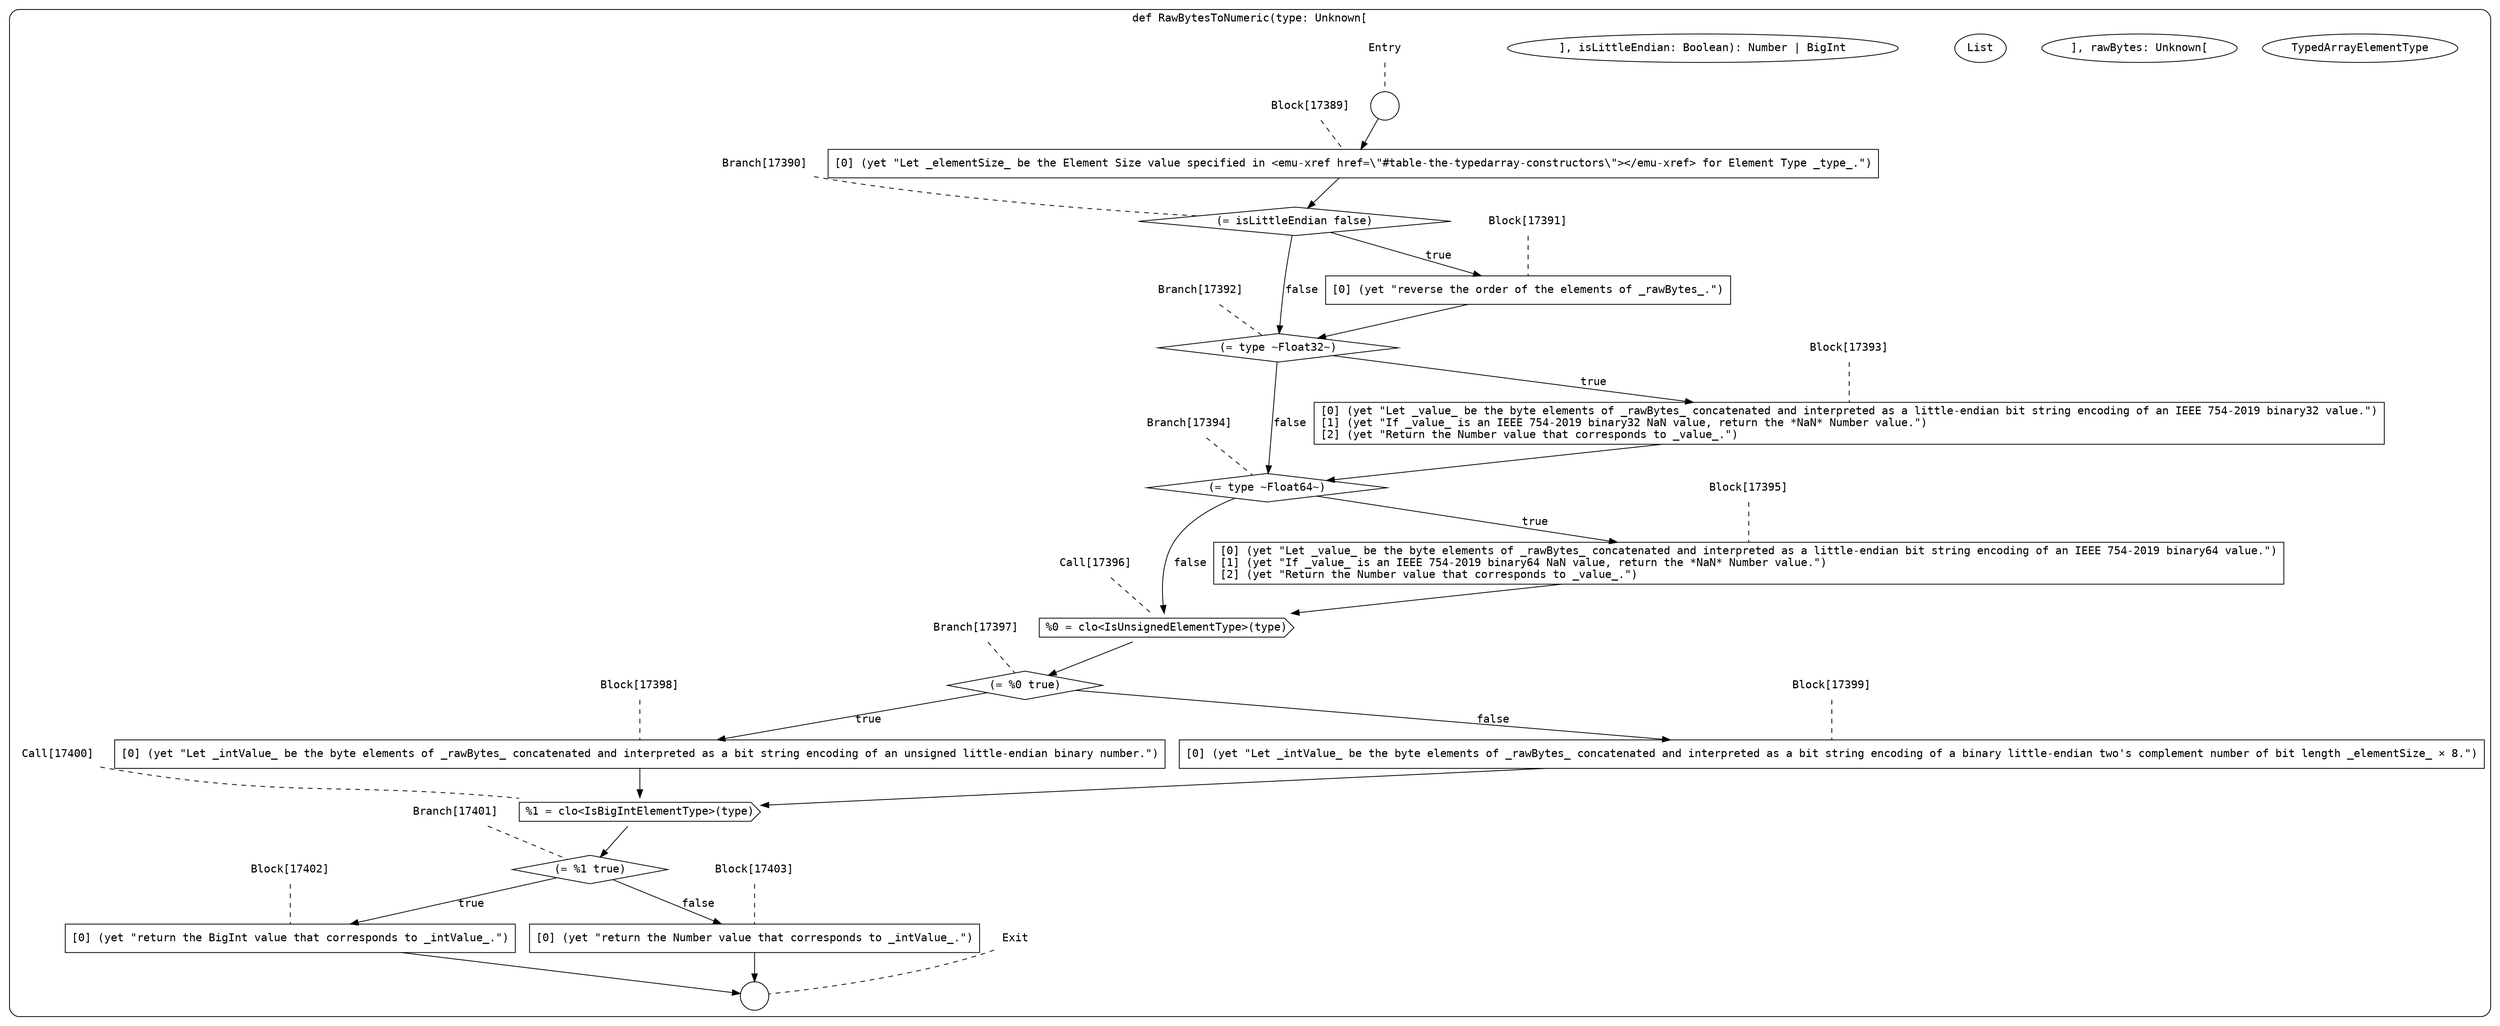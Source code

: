 digraph {
  graph [fontname = "Consolas"]
  node [fontname = "Consolas"]
  edge [fontname = "Consolas"]
  subgraph cluster2478 {
    label = "def RawBytesToNumeric(type: Unknown["TypedArrayElementType"], rawBytes: Unknown["List"], isLittleEndian: Boolean): Number | BigInt"
    style = rounded
    cluster2478_entry_name [shape=none, label=<<font color="black">Entry</font>>]
    cluster2478_entry_name -> cluster2478_entry [arrowhead=none, color="black", style=dashed]
    cluster2478_entry [shape=circle label=" " color="black" fillcolor="white" style=filled]
    cluster2478_entry -> node17389 [color="black"]
    cluster2478_exit_name [shape=none, label=<<font color="black">Exit</font>>]
    cluster2478_exit_name -> cluster2478_exit [arrowhead=none, color="black", style=dashed]
    cluster2478_exit [shape=circle label=" " color="black" fillcolor="white" style=filled]
    node17389_name [shape=none, label=<<font color="black">Block[17389]</font>>]
    node17389_name -> node17389 [arrowhead=none, color="black", style=dashed]
    node17389 [shape=box, label=<<font color="black">[0] (yet &quot;Let _elementSize_ be the Element Size value specified in &lt;emu-xref href=\&quot;#table-the-typedarray-constructors\&quot;&gt;&lt;/emu-xref&gt; for Element Type _type_.&quot;)<BR ALIGN="LEFT"/></font>> color="black" fillcolor="white", style=filled]
    node17389 -> node17390 [color="black"]
    node17390_name [shape=none, label=<<font color="black">Branch[17390]</font>>]
    node17390_name -> node17390 [arrowhead=none, color="black", style=dashed]
    node17390 [shape=diamond, label=<<font color="black">(= isLittleEndian false)</font>> color="black" fillcolor="white", style=filled]
    node17390 -> node17391 [label=<<font color="black">true</font>> color="black"]
    node17390 -> node17392 [label=<<font color="black">false</font>> color="black"]
    node17391_name [shape=none, label=<<font color="black">Block[17391]</font>>]
    node17391_name -> node17391 [arrowhead=none, color="black", style=dashed]
    node17391 [shape=box, label=<<font color="black">[0] (yet &quot;reverse the order of the elements of _rawBytes_.&quot;)<BR ALIGN="LEFT"/></font>> color="black" fillcolor="white", style=filled]
    node17391 -> node17392 [color="black"]
    node17392_name [shape=none, label=<<font color="black">Branch[17392]</font>>]
    node17392_name -> node17392 [arrowhead=none, color="black", style=dashed]
    node17392 [shape=diamond, label=<<font color="black">(= type ~Float32~)</font>> color="black" fillcolor="white", style=filled]
    node17392 -> node17393 [label=<<font color="black">true</font>> color="black"]
    node17392 -> node17394 [label=<<font color="black">false</font>> color="black"]
    node17393_name [shape=none, label=<<font color="black">Block[17393]</font>>]
    node17393_name -> node17393 [arrowhead=none, color="black", style=dashed]
    node17393 [shape=box, label=<<font color="black">[0] (yet &quot;Let _value_ be the byte elements of _rawBytes_ concatenated and interpreted as a little-endian bit string encoding of an IEEE 754-2019 binary32 value.&quot;)<BR ALIGN="LEFT"/>[1] (yet &quot;If _value_ is an IEEE 754-2019 binary32 NaN value, return the *NaN* Number value.&quot;)<BR ALIGN="LEFT"/>[2] (yet &quot;Return the Number value that corresponds to _value_.&quot;)<BR ALIGN="LEFT"/></font>> color="black" fillcolor="white", style=filled]
    node17393 -> node17394 [color="black"]
    node17394_name [shape=none, label=<<font color="black">Branch[17394]</font>>]
    node17394_name -> node17394 [arrowhead=none, color="black", style=dashed]
    node17394 [shape=diamond, label=<<font color="black">(= type ~Float64~)</font>> color="black" fillcolor="white", style=filled]
    node17394 -> node17395 [label=<<font color="black">true</font>> color="black"]
    node17394 -> node17396 [label=<<font color="black">false</font>> color="black"]
    node17395_name [shape=none, label=<<font color="black">Block[17395]</font>>]
    node17395_name -> node17395 [arrowhead=none, color="black", style=dashed]
    node17395 [shape=box, label=<<font color="black">[0] (yet &quot;Let _value_ be the byte elements of _rawBytes_ concatenated and interpreted as a little-endian bit string encoding of an IEEE 754-2019 binary64 value.&quot;)<BR ALIGN="LEFT"/>[1] (yet &quot;If _value_ is an IEEE 754-2019 binary64 NaN value, return the *NaN* Number value.&quot;)<BR ALIGN="LEFT"/>[2] (yet &quot;Return the Number value that corresponds to _value_.&quot;)<BR ALIGN="LEFT"/></font>> color="black" fillcolor="white", style=filled]
    node17395 -> node17396 [color="black"]
    node17396_name [shape=none, label=<<font color="black">Call[17396]</font>>]
    node17396_name -> node17396 [arrowhead=none, color="black", style=dashed]
    node17396 [shape=cds, label=<<font color="black">%0 = clo&lt;IsUnsignedElementType&gt;(type)</font>> color="black" fillcolor="white", style=filled]
    node17396 -> node17397 [color="black"]
    node17397_name [shape=none, label=<<font color="black">Branch[17397]</font>>]
    node17397_name -> node17397 [arrowhead=none, color="black", style=dashed]
    node17397 [shape=diamond, label=<<font color="black">(= %0 true)</font>> color="black" fillcolor="white", style=filled]
    node17397 -> node17398 [label=<<font color="black">true</font>> color="black"]
    node17397 -> node17399 [label=<<font color="black">false</font>> color="black"]
    node17398_name [shape=none, label=<<font color="black">Block[17398]</font>>]
    node17398_name -> node17398 [arrowhead=none, color="black", style=dashed]
    node17398 [shape=box, label=<<font color="black">[0] (yet &quot;Let _intValue_ be the byte elements of _rawBytes_ concatenated and interpreted as a bit string encoding of an unsigned little-endian binary number.&quot;)<BR ALIGN="LEFT"/></font>> color="black" fillcolor="white", style=filled]
    node17398 -> node17400 [color="black"]
    node17399_name [shape=none, label=<<font color="black">Block[17399]</font>>]
    node17399_name -> node17399 [arrowhead=none, color="black", style=dashed]
    node17399 [shape=box, label=<<font color="black">[0] (yet &quot;Let _intValue_ be the byte elements of _rawBytes_ concatenated and interpreted as a bit string encoding of a binary little-endian two's complement number of bit length _elementSize_ &times; 8.&quot;)<BR ALIGN="LEFT"/></font>> color="black" fillcolor="white", style=filled]
    node17399 -> node17400 [color="black"]
    node17400_name [shape=none, label=<<font color="black">Call[17400]</font>>]
    node17400_name -> node17400 [arrowhead=none, color="black", style=dashed]
    node17400 [shape=cds, label=<<font color="black">%1 = clo&lt;IsBigIntElementType&gt;(type)</font>> color="black" fillcolor="white", style=filled]
    node17400 -> node17401 [color="black"]
    node17401_name [shape=none, label=<<font color="black">Branch[17401]</font>>]
    node17401_name -> node17401 [arrowhead=none, color="black", style=dashed]
    node17401 [shape=diamond, label=<<font color="black">(= %1 true)</font>> color="black" fillcolor="white", style=filled]
    node17401 -> node17402 [label=<<font color="black">true</font>> color="black"]
    node17401 -> node17403 [label=<<font color="black">false</font>> color="black"]
    node17402_name [shape=none, label=<<font color="black">Block[17402]</font>>]
    node17402_name -> node17402 [arrowhead=none, color="black", style=dashed]
    node17402 [shape=box, label=<<font color="black">[0] (yet &quot;return the BigInt value that corresponds to _intValue_.&quot;)<BR ALIGN="LEFT"/></font>> color="black" fillcolor="white", style=filled]
    node17402 -> cluster2478_exit [color="black"]
    node17403_name [shape=none, label=<<font color="black">Block[17403]</font>>]
    node17403_name -> node17403 [arrowhead=none, color="black", style=dashed]
    node17403 [shape=box, label=<<font color="black">[0] (yet &quot;return the Number value that corresponds to _intValue_.&quot;)<BR ALIGN="LEFT"/></font>> color="black" fillcolor="white", style=filled]
    node17403 -> cluster2478_exit [color="black"]
  }
}